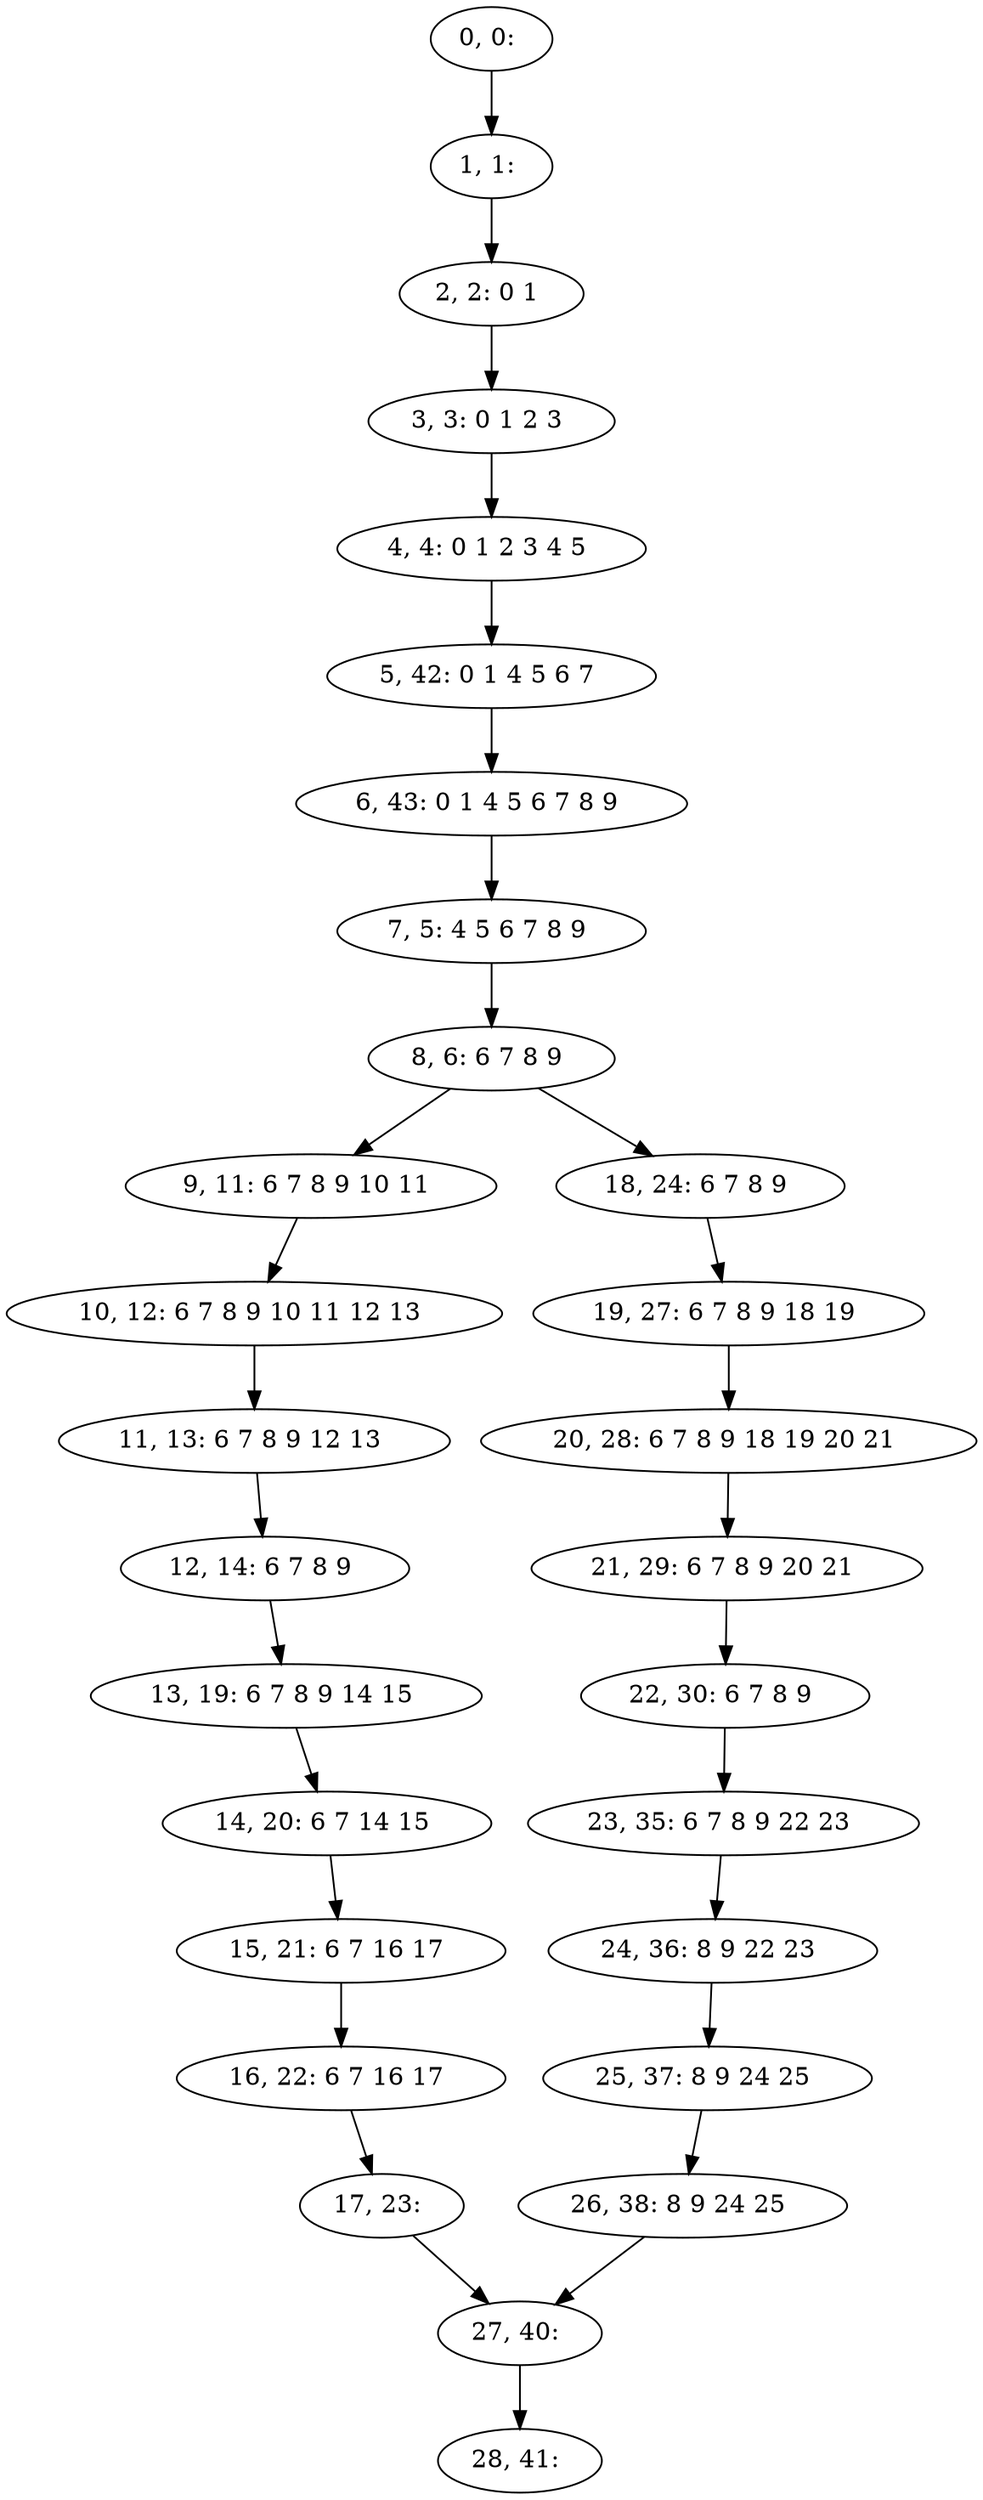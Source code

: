 digraph G {
0[label="0, 0: "];
1[label="1, 1: "];
2[label="2, 2: 0 1 "];
3[label="3, 3: 0 1 2 3 "];
4[label="4, 4: 0 1 2 3 4 5 "];
5[label="5, 42: 0 1 4 5 6 7 "];
6[label="6, 43: 0 1 4 5 6 7 8 9 "];
7[label="7, 5: 4 5 6 7 8 9 "];
8[label="8, 6: 6 7 8 9 "];
9[label="9, 11: 6 7 8 9 10 11 "];
10[label="10, 12: 6 7 8 9 10 11 12 13 "];
11[label="11, 13: 6 7 8 9 12 13 "];
12[label="12, 14: 6 7 8 9 "];
13[label="13, 19: 6 7 8 9 14 15 "];
14[label="14, 20: 6 7 14 15 "];
15[label="15, 21: 6 7 16 17 "];
16[label="16, 22: 6 7 16 17 "];
17[label="17, 23: "];
18[label="18, 24: 6 7 8 9 "];
19[label="19, 27: 6 7 8 9 18 19 "];
20[label="20, 28: 6 7 8 9 18 19 20 21 "];
21[label="21, 29: 6 7 8 9 20 21 "];
22[label="22, 30: 6 7 8 9 "];
23[label="23, 35: 6 7 8 9 22 23 "];
24[label="24, 36: 8 9 22 23 "];
25[label="25, 37: 8 9 24 25 "];
26[label="26, 38: 8 9 24 25 "];
27[label="27, 40: "];
28[label="28, 41: "];
0->1 ;
1->2 ;
2->3 ;
3->4 ;
4->5 ;
5->6 ;
6->7 ;
7->8 ;
8->9 ;
8->18 ;
9->10 ;
10->11 ;
11->12 ;
12->13 ;
13->14 ;
14->15 ;
15->16 ;
16->17 ;
17->27 ;
18->19 ;
19->20 ;
20->21 ;
21->22 ;
22->23 ;
23->24 ;
24->25 ;
25->26 ;
26->27 ;
27->28 ;
}

